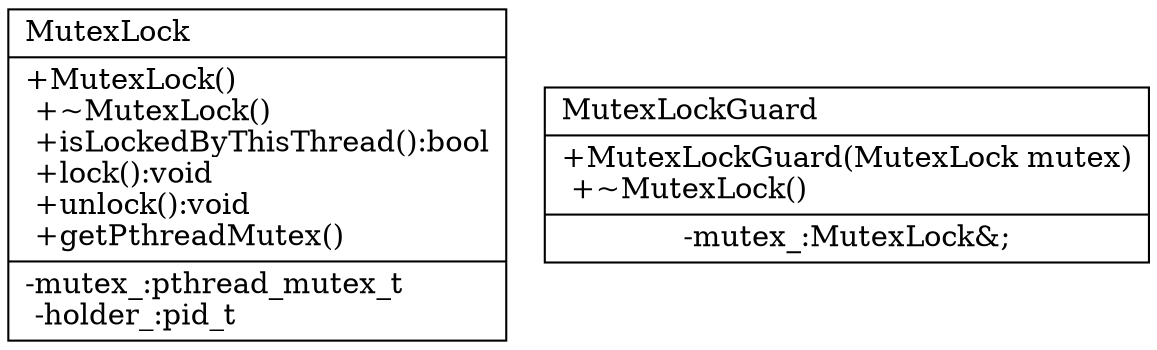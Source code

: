 digraph{
    MutexLock[shape = record,label = "{
        MutexLock\l
        |
        +MutexLock()\l
        +~MutexLock()\l
        +isLockedByThisThread():bool\l
        +lock():void\l
        +unlock():void\l
        +getPthreadMutex()\l
        |
        -mutex_:pthread_mutex_t\l
        -holder_:pid_t\l
    }"]
    
    MutexLockGuard[shape = record,label = "{
        MutexLockGuard\l
        |
        +MutexLockGuard(MutexLock mutex)\l
        +~MutexLock()\l
        |
        -mutex_:MutexLock&;
    }"]
}
